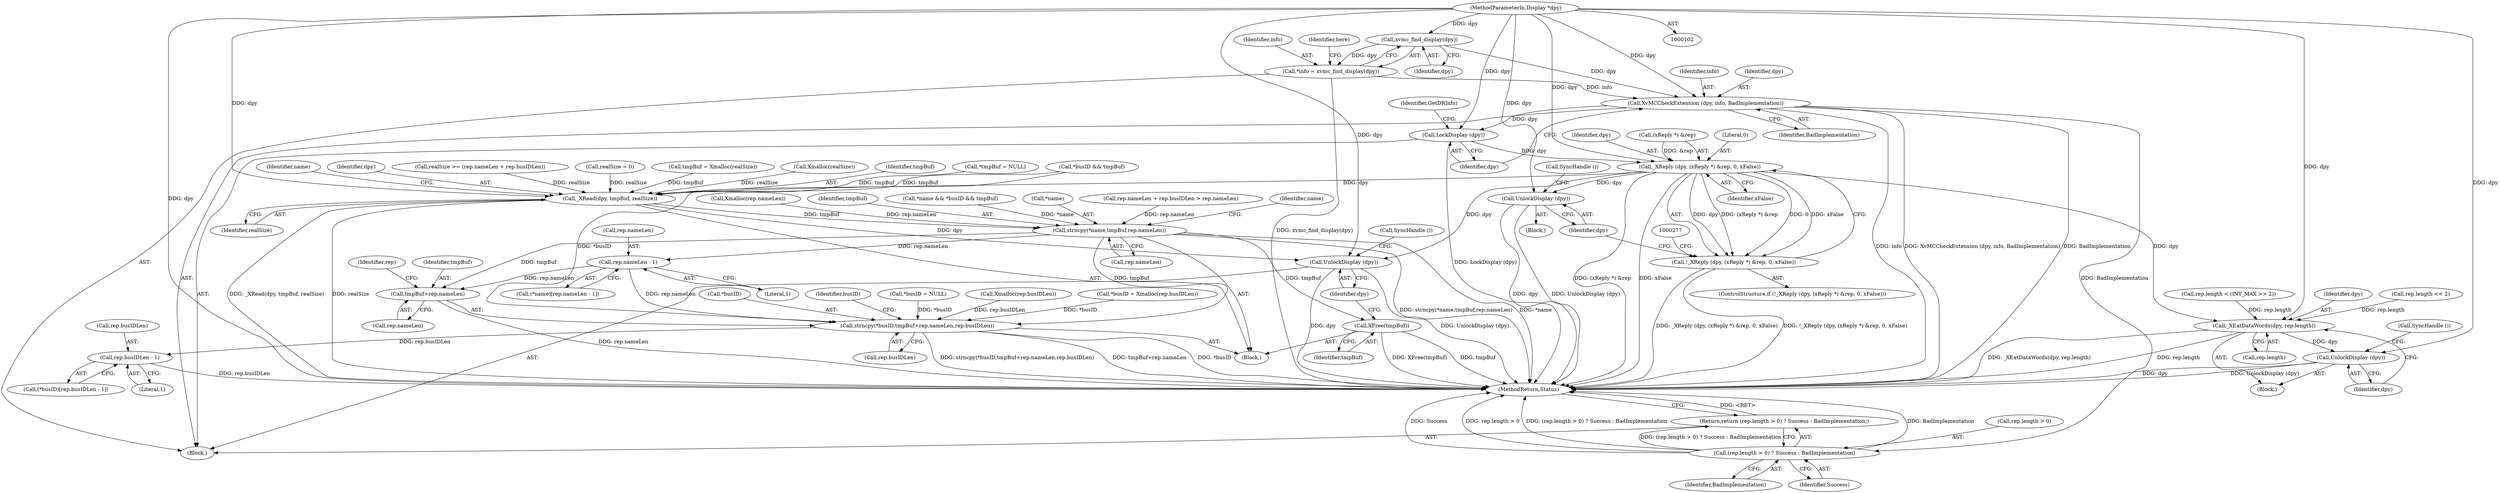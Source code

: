 digraph "1_libXvMC_2cd95e7da8367cccdcdd5c9b160012d1dec5cbdb@pointer" {
"1000115" [label="(Call,xvmc_find_display(dpy))"];
"1000103" [label="(MethodParameterIn,Display *dpy)"];
"1000113" [label="(Call,*info = xvmc_find_display(dpy))"];
"1000141" [label="(Call,XvMCCheckExtension (dpy, info, BadImplementation))"];
"1000145" [label="(Call,LockDisplay (dpy))"];
"1000249" [label="(Call,_XReply (dpy, (xReply *) &rep, 0, xFalse))"];
"1000248" [label="(Call,!_XReply (dpy, (xReply *) &rep, 0, xFalse))"];
"1000258" [label="(Call,UnlockDisplay (dpy))"];
"1000360" [label="(Call,_XRead(dpy, tmpBuf, realSize))"];
"1000364" [label="(Call,strncpy(*name,tmpBuf,rep.nameLen))"];
"1000375" [label="(Call,rep.nameLen - 1)"];
"1000381" [label="(Call,strncpy(*busID,tmpBuf+rep.nameLen,rep.busIDLen))"];
"1000396" [label="(Call,rep.busIDLen - 1)"];
"1000384" [label="(Call,tmpBuf+rep.nameLen)"];
"1000402" [label="(Call,XFree(tmpBuf))"];
"1000433" [label="(Call,UnlockDisplay (dpy))"];
"1000422" [label="(Call,_XEatDataWords(dpy, rep.length))"];
"1000427" [label="(Call,UnlockDisplay (dpy))"];
"1000468" [label="(Call,(rep.length > 0) ? Success : BadImplementation)"];
"1000467" [label="(Return,return (rep.length > 0) ? Success : BadImplementation;)"];
"1000423" [label="(Identifier,dpy)"];
"1000249" [label="(Call,_XReply (dpy, (xReply *) &rep, 0, xFalse))"];
"1000116" [label="(Identifier,dpy)"];
"1000422" [label="(Call,_XEatDataWords(dpy, rep.length))"];
"1000393" [label="(Call,(*busID)[rep.busIDLen - 1])"];
"1000384" [label="(Call,tmpBuf+rep.nameLen)"];
"1000257" [label="(Block,)"];
"1000250" [label="(Identifier,dpy)"];
"1000303" [label="(Call,rep.nameLen + rep.busIDLen > rep.nameLen)"];
"1000360" [label="(Call,_XRead(dpy, tmpBuf, realSize))"];
"1000435" [label="(Call,SyncHandle ())"];
"1000125" [label="(Identifier,here)"];
"1000291" [label="(Call,*tmpBuf = NULL)"];
"1000143" [label="(Identifier,info)"];
"1000396" [label="(Call,rep.busIDLen - 1)"];
"1000390" [label="(Identifier,rep)"];
"1000366" [label="(Identifier,name)"];
"1000469" [label="(Call,rep.length > 0)"];
"1000344" [label="(Call,*busID = Xmalloc(rep.busIDLen))"];
"1000434" [label="(Identifier,dpy)"];
"1000361" [label="(Identifier,dpy)"];
"1000374" [label="(Identifier,name)"];
"1000382" [label="(Call,*busID)"];
"1000340" [label="(Call,Xmalloc(rep.nameLen))"];
"1000475" [label="(Identifier,BadImplementation)"];
"1000142" [label="(Identifier,dpy)"];
"1000376" [label="(Call,rep.nameLen)"];
"1000148" [label="(Identifier,GetDRInfo)"];
"1000367" [label="(Identifier,tmpBuf)"];
"1000364" [label="(Call,strncpy(*name,tmpBuf,rep.nameLen))"];
"1000468" [label="(Call,(rep.length > 0) ? Success : BadImplementation)"];
"1000363" [label="(Identifier,realSize)"];
"1000323" [label="(Call,realSize >= (rep.nameLen + rep.busIDLen))"];
"1000427" [label="(Call,UnlockDisplay (dpy))"];
"1000260" [label="(Call,SyncHandle ())"];
"1000381" [label="(Call,strncpy(*busID,tmpBuf+rep.nameLen,rep.busIDLen))"];
"1000385" [label="(Identifier,tmpBuf)"];
"1000359" [label="(Block,)"];
"1000141" [label="(Call,XvMCCheckExtension (dpy, info, BadImplementation))"];
"1000375" [label="(Call,rep.nameLen - 1)"];
"1000287" [label="(Call,realSize = 0)"];
"1000259" [label="(Identifier,dpy)"];
"1000333" [label="(Call,tmpBuf = Xmalloc(realSize))"];
"1000474" [label="(Identifier,Success)"];
"1000251" [label="(Call,(xReply *) &rep)"];
"1000403" [label="(Identifier,tmpBuf)"];
"1000103" [label="(MethodParameterIn,Display *dpy)"];
"1000352" [label="(Call,*name && *busID && tmpBuf)"];
"1000111" [label="(Block,)"];
"1000115" [label="(Call,xvmc_find_display(dpy))"];
"1000424" [label="(Call,rep.length)"];
"1000317" [label="(Call,rep.length << 2)"];
"1000395" [label="(Identifier,busID)"];
"1000247" [label="(ControlStructure,if (!_XReply (dpy, (xReply *) &rep, 0, xFalse)))"];
"1000256" [label="(Identifier,xFalse)"];
"1000296" [label="(Call,rep.length < (INT_MAX >> 2))"];
"1000429" [label="(Call,SyncHandle ())"];
"1000467" [label="(Return,return (rep.length > 0) ? Success : BadImplementation;)"];
"1000144" [label="(Identifier,BadImplementation)"];
"1000137" [label="(Call,*busID = NULL)"];
"1000476" [label="(MethodReturn,Status)"];
"1000248" [label="(Call,!_XReply (dpy, (xReply *) &rep, 0, xFalse))"];
"1000397" [label="(Call,rep.busIDLen)"];
"1000146" [label="(Identifier,dpy)"];
"1000386" [label="(Call,rep.nameLen)"];
"1000433" [label="(Call,UnlockDisplay (dpy))"];
"1000365" [label="(Call,*name)"];
"1000402" [label="(Call,XFree(tmpBuf))"];
"1000258" [label="(Call,UnlockDisplay (dpy))"];
"1000389" [label="(Call,rep.busIDLen)"];
"1000372" [label="(Call,(*name)[rep.nameLen - 1])"];
"1000113" [label="(Call,*info = xvmc_find_display(dpy))"];
"1000428" [label="(Identifier,dpy)"];
"1000114" [label="(Identifier,info)"];
"1000347" [label="(Call,Xmalloc(rep.busIDLen))"];
"1000335" [label="(Call,Xmalloc(realSize))"];
"1000400" [label="(Literal,1)"];
"1000145" [label="(Call,LockDisplay (dpy))"];
"1000355" [label="(Call,*busID && tmpBuf)"];
"1000379" [label="(Literal,1)"];
"1000362" [label="(Identifier,tmpBuf)"];
"1000368" [label="(Call,rep.nameLen)"];
"1000255" [label="(Literal,0)"];
"1000405" [label="(Block,)"];
"1000115" -> "1000113"  [label="AST: "];
"1000115" -> "1000116"  [label="CFG: "];
"1000116" -> "1000115"  [label="AST: "];
"1000113" -> "1000115"  [label="CFG: "];
"1000115" -> "1000113"  [label="DDG: dpy"];
"1000103" -> "1000115"  [label="DDG: dpy"];
"1000115" -> "1000141"  [label="DDG: dpy"];
"1000103" -> "1000102"  [label="AST: "];
"1000103" -> "1000476"  [label="DDG: dpy"];
"1000103" -> "1000141"  [label="DDG: dpy"];
"1000103" -> "1000145"  [label="DDG: dpy"];
"1000103" -> "1000249"  [label="DDG: dpy"];
"1000103" -> "1000258"  [label="DDG: dpy"];
"1000103" -> "1000360"  [label="DDG: dpy"];
"1000103" -> "1000422"  [label="DDG: dpy"];
"1000103" -> "1000427"  [label="DDG: dpy"];
"1000103" -> "1000433"  [label="DDG: dpy"];
"1000113" -> "1000111"  [label="AST: "];
"1000114" -> "1000113"  [label="AST: "];
"1000125" -> "1000113"  [label="CFG: "];
"1000113" -> "1000476"  [label="DDG: xvmc_find_display(dpy)"];
"1000113" -> "1000141"  [label="DDG: info"];
"1000141" -> "1000111"  [label="AST: "];
"1000141" -> "1000144"  [label="CFG: "];
"1000142" -> "1000141"  [label="AST: "];
"1000143" -> "1000141"  [label="AST: "];
"1000144" -> "1000141"  [label="AST: "];
"1000146" -> "1000141"  [label="CFG: "];
"1000141" -> "1000476"  [label="DDG: XvMCCheckExtension (dpy, info, BadImplementation)"];
"1000141" -> "1000476"  [label="DDG: BadImplementation"];
"1000141" -> "1000476"  [label="DDG: info"];
"1000141" -> "1000145"  [label="DDG: dpy"];
"1000141" -> "1000468"  [label="DDG: BadImplementation"];
"1000145" -> "1000111"  [label="AST: "];
"1000145" -> "1000146"  [label="CFG: "];
"1000146" -> "1000145"  [label="AST: "];
"1000148" -> "1000145"  [label="CFG: "];
"1000145" -> "1000476"  [label="DDG: LockDisplay (dpy)"];
"1000145" -> "1000249"  [label="DDG: dpy"];
"1000249" -> "1000248"  [label="AST: "];
"1000249" -> "1000256"  [label="CFG: "];
"1000250" -> "1000249"  [label="AST: "];
"1000251" -> "1000249"  [label="AST: "];
"1000255" -> "1000249"  [label="AST: "];
"1000256" -> "1000249"  [label="AST: "];
"1000248" -> "1000249"  [label="CFG: "];
"1000249" -> "1000476"  [label="DDG: (xReply *) &rep"];
"1000249" -> "1000476"  [label="DDG: xFalse"];
"1000249" -> "1000248"  [label="DDG: dpy"];
"1000249" -> "1000248"  [label="DDG: (xReply *) &rep"];
"1000249" -> "1000248"  [label="DDG: 0"];
"1000249" -> "1000248"  [label="DDG: xFalse"];
"1000251" -> "1000249"  [label="DDG: &rep"];
"1000249" -> "1000258"  [label="DDG: dpy"];
"1000249" -> "1000360"  [label="DDG: dpy"];
"1000249" -> "1000422"  [label="DDG: dpy"];
"1000249" -> "1000433"  [label="DDG: dpy"];
"1000248" -> "1000247"  [label="AST: "];
"1000259" -> "1000248"  [label="CFG: "];
"1000277" -> "1000248"  [label="CFG: "];
"1000248" -> "1000476"  [label="DDG: !_XReply (dpy, (xReply *) &rep, 0, xFalse)"];
"1000248" -> "1000476"  [label="DDG: _XReply (dpy, (xReply *) &rep, 0, xFalse)"];
"1000258" -> "1000257"  [label="AST: "];
"1000258" -> "1000259"  [label="CFG: "];
"1000259" -> "1000258"  [label="AST: "];
"1000260" -> "1000258"  [label="CFG: "];
"1000258" -> "1000476"  [label="DDG: dpy"];
"1000258" -> "1000476"  [label="DDG: UnlockDisplay (dpy)"];
"1000360" -> "1000359"  [label="AST: "];
"1000360" -> "1000363"  [label="CFG: "];
"1000361" -> "1000360"  [label="AST: "];
"1000362" -> "1000360"  [label="AST: "];
"1000363" -> "1000360"  [label="AST: "];
"1000366" -> "1000360"  [label="CFG: "];
"1000360" -> "1000476"  [label="DDG: _XRead(dpy, tmpBuf, realSize)"];
"1000360" -> "1000476"  [label="DDG: realSize"];
"1000333" -> "1000360"  [label="DDG: tmpBuf"];
"1000291" -> "1000360"  [label="DDG: tmpBuf"];
"1000355" -> "1000360"  [label="DDG: tmpBuf"];
"1000335" -> "1000360"  [label="DDG: realSize"];
"1000323" -> "1000360"  [label="DDG: realSize"];
"1000287" -> "1000360"  [label="DDG: realSize"];
"1000360" -> "1000364"  [label="DDG: tmpBuf"];
"1000360" -> "1000433"  [label="DDG: dpy"];
"1000364" -> "1000359"  [label="AST: "];
"1000364" -> "1000368"  [label="CFG: "];
"1000365" -> "1000364"  [label="AST: "];
"1000367" -> "1000364"  [label="AST: "];
"1000368" -> "1000364"  [label="AST: "];
"1000374" -> "1000364"  [label="CFG: "];
"1000364" -> "1000476"  [label="DDG: *name"];
"1000364" -> "1000476"  [label="DDG: strncpy(*name,tmpBuf,rep.nameLen)"];
"1000352" -> "1000364"  [label="DDG: *name"];
"1000303" -> "1000364"  [label="DDG: rep.nameLen"];
"1000340" -> "1000364"  [label="DDG: rep.nameLen"];
"1000364" -> "1000375"  [label="DDG: rep.nameLen"];
"1000364" -> "1000381"  [label="DDG: tmpBuf"];
"1000364" -> "1000384"  [label="DDG: tmpBuf"];
"1000364" -> "1000402"  [label="DDG: tmpBuf"];
"1000375" -> "1000372"  [label="AST: "];
"1000375" -> "1000379"  [label="CFG: "];
"1000376" -> "1000375"  [label="AST: "];
"1000379" -> "1000375"  [label="AST: "];
"1000372" -> "1000375"  [label="CFG: "];
"1000375" -> "1000381"  [label="DDG: rep.nameLen"];
"1000375" -> "1000384"  [label="DDG: rep.nameLen"];
"1000381" -> "1000359"  [label="AST: "];
"1000381" -> "1000389"  [label="CFG: "];
"1000382" -> "1000381"  [label="AST: "];
"1000384" -> "1000381"  [label="AST: "];
"1000389" -> "1000381"  [label="AST: "];
"1000395" -> "1000381"  [label="CFG: "];
"1000381" -> "1000476"  [label="DDG: tmpBuf+rep.nameLen"];
"1000381" -> "1000476"  [label="DDG: *busID"];
"1000381" -> "1000476"  [label="DDG: strncpy(*busID,tmpBuf+rep.nameLen,rep.busIDLen)"];
"1000355" -> "1000381"  [label="DDG: *busID"];
"1000137" -> "1000381"  [label="DDG: *busID"];
"1000344" -> "1000381"  [label="DDG: *busID"];
"1000347" -> "1000381"  [label="DDG: rep.busIDLen"];
"1000381" -> "1000396"  [label="DDG: rep.busIDLen"];
"1000396" -> "1000393"  [label="AST: "];
"1000396" -> "1000400"  [label="CFG: "];
"1000397" -> "1000396"  [label="AST: "];
"1000400" -> "1000396"  [label="AST: "];
"1000393" -> "1000396"  [label="CFG: "];
"1000396" -> "1000476"  [label="DDG: rep.busIDLen"];
"1000384" -> "1000386"  [label="CFG: "];
"1000385" -> "1000384"  [label="AST: "];
"1000386" -> "1000384"  [label="AST: "];
"1000390" -> "1000384"  [label="CFG: "];
"1000384" -> "1000476"  [label="DDG: rep.nameLen"];
"1000402" -> "1000359"  [label="AST: "];
"1000402" -> "1000403"  [label="CFG: "];
"1000403" -> "1000402"  [label="AST: "];
"1000434" -> "1000402"  [label="CFG: "];
"1000402" -> "1000476"  [label="DDG: XFree(tmpBuf)"];
"1000402" -> "1000476"  [label="DDG: tmpBuf"];
"1000433" -> "1000111"  [label="AST: "];
"1000433" -> "1000434"  [label="CFG: "];
"1000434" -> "1000433"  [label="AST: "];
"1000435" -> "1000433"  [label="CFG: "];
"1000433" -> "1000476"  [label="DDG: dpy"];
"1000433" -> "1000476"  [label="DDG: UnlockDisplay (dpy)"];
"1000422" -> "1000405"  [label="AST: "];
"1000422" -> "1000424"  [label="CFG: "];
"1000423" -> "1000422"  [label="AST: "];
"1000424" -> "1000422"  [label="AST: "];
"1000428" -> "1000422"  [label="CFG: "];
"1000422" -> "1000476"  [label="DDG: _XEatDataWords(dpy, rep.length)"];
"1000422" -> "1000476"  [label="DDG: rep.length"];
"1000317" -> "1000422"  [label="DDG: rep.length"];
"1000296" -> "1000422"  [label="DDG: rep.length"];
"1000422" -> "1000427"  [label="DDG: dpy"];
"1000427" -> "1000405"  [label="AST: "];
"1000427" -> "1000428"  [label="CFG: "];
"1000428" -> "1000427"  [label="AST: "];
"1000429" -> "1000427"  [label="CFG: "];
"1000427" -> "1000476"  [label="DDG: dpy"];
"1000427" -> "1000476"  [label="DDG: UnlockDisplay (dpy)"];
"1000468" -> "1000467"  [label="AST: "];
"1000468" -> "1000474"  [label="CFG: "];
"1000468" -> "1000475"  [label="CFG: "];
"1000469" -> "1000468"  [label="AST: "];
"1000474" -> "1000468"  [label="AST: "];
"1000475" -> "1000468"  [label="AST: "];
"1000467" -> "1000468"  [label="CFG: "];
"1000468" -> "1000476"  [label="DDG: (rep.length > 0) ? Success : BadImplementation"];
"1000468" -> "1000476"  [label="DDG: Success"];
"1000468" -> "1000476"  [label="DDG: rep.length > 0"];
"1000468" -> "1000476"  [label="DDG: BadImplementation"];
"1000468" -> "1000467"  [label="DDG: (rep.length > 0) ? Success : BadImplementation"];
"1000467" -> "1000111"  [label="AST: "];
"1000476" -> "1000467"  [label="CFG: "];
"1000467" -> "1000476"  [label="DDG: <RET>"];
}
